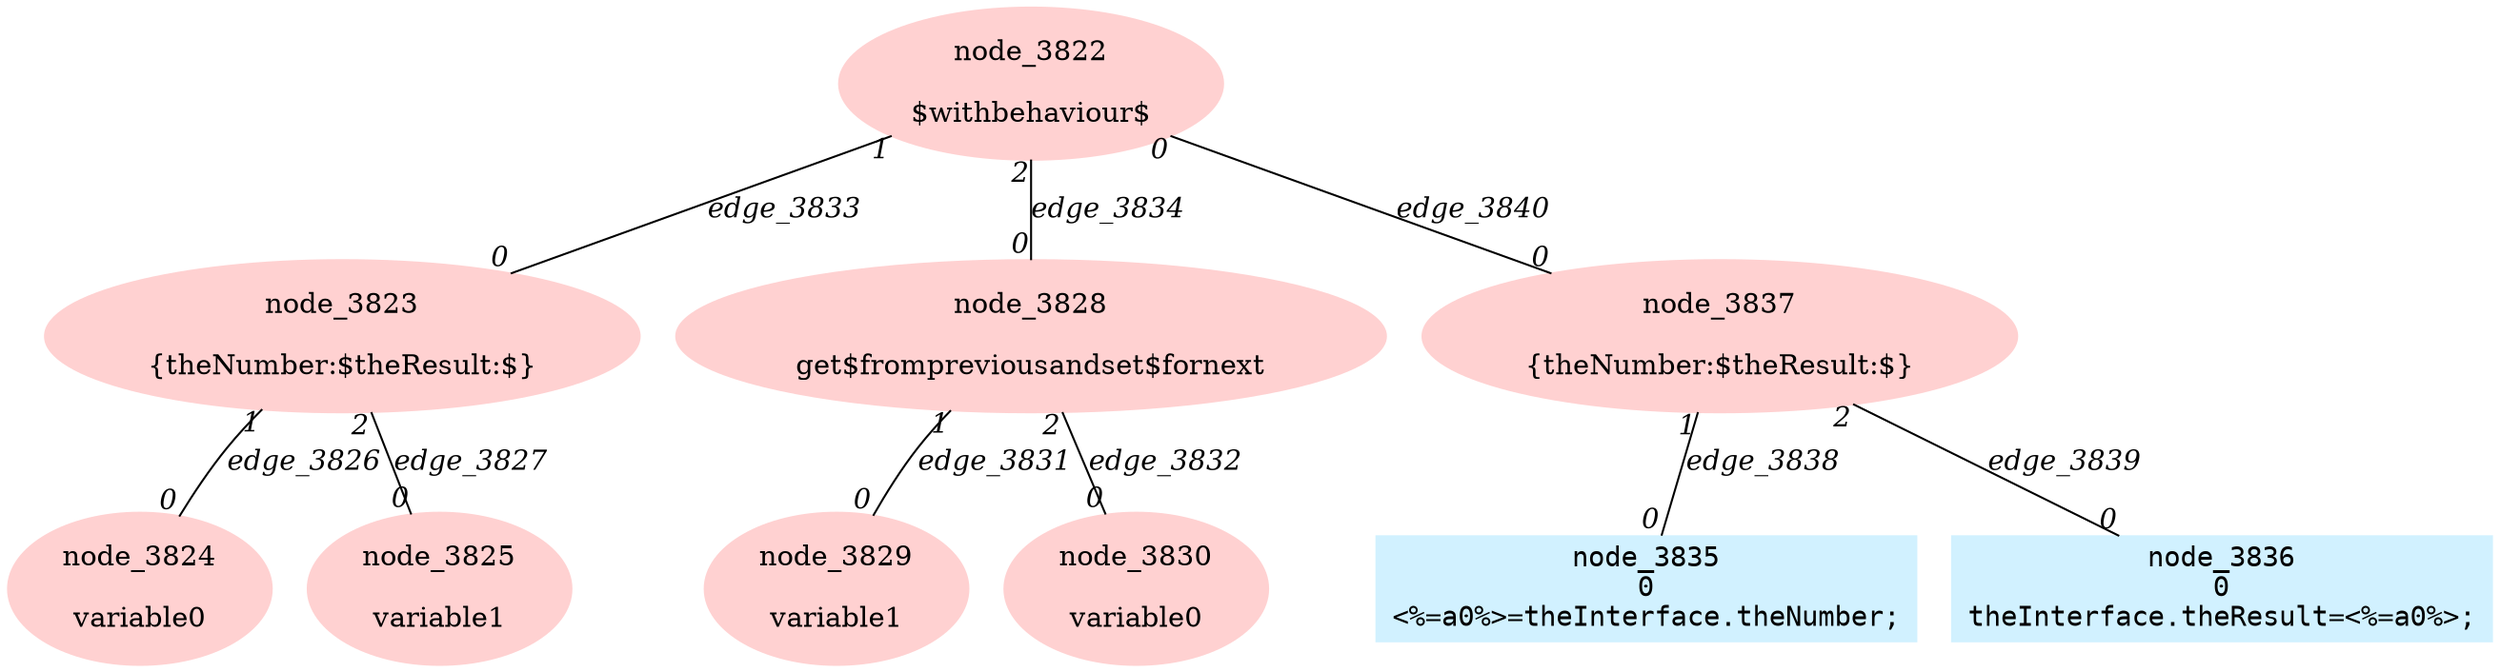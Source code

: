 digraph g{node_3822 [shape=ellipse, style=filled, color="#ffd1d1", label="node_3822

$withbehaviour$" ]
node_3823 [shape=ellipse, style=filled, color="#ffd1d1", label="node_3823

{theNumber:$theResult:$}" ]
node_3824 [shape=ellipse, style=filled, color="#ffd1d1", label="node_3824

variable0" ]
node_3825 [shape=ellipse, style=filled, color="#ffd1d1", label="node_3825

variable1" ]
node_3828 [shape=ellipse, style=filled, color="#ffd1d1", label="node_3828

get$frompreviousandset$fornext" ]
node_3829 [shape=ellipse, style=filled, color="#ffd1d1", label="node_3829

variable1" ]
node_3830 [shape=ellipse, style=filled, color="#ffd1d1", label="node_3830

variable0" ]
node_3837 [shape=ellipse, style=filled, color="#ffd1d1", label="node_3837

{theNumber:$theResult:$}" ]
node_3835 [shape=box, style=filled, color="#d1f1ff", fontname="Courier", label="node_3835
0
<%=a0%>=theInterface.theNumber;
" ]
node_3836 [shape=box, style=filled, color="#d1f1ff", fontname="Courier", label="node_3836
0
theInterface.theResult=<%=a0%>;
" ]
node_3823 -> node_3824 [dir=none, arrowHead=none, fontname="Times-Italic", label="edge_3826",  headlabel="0", taillabel="1" ]
node_3823 -> node_3825 [dir=none, arrowHead=none, fontname="Times-Italic", label="edge_3827",  headlabel="0", taillabel="2" ]
node_3828 -> node_3829 [dir=none, arrowHead=none, fontname="Times-Italic", label="edge_3831",  headlabel="0", taillabel="1" ]
node_3828 -> node_3830 [dir=none, arrowHead=none, fontname="Times-Italic", label="edge_3832",  headlabel="0", taillabel="2" ]
node_3822 -> node_3823 [dir=none, arrowHead=none, fontname="Times-Italic", label="edge_3833",  headlabel="0", taillabel="1" ]
node_3822 -> node_3828 [dir=none, arrowHead=none, fontname="Times-Italic", label="edge_3834",  headlabel="0", taillabel="2" ]
node_3837 -> node_3835 [dir=none, arrowHead=none, fontname="Times-Italic", label="edge_3838",  headlabel="0", taillabel="1" ]
node_3837 -> node_3836 [dir=none, arrowHead=none, fontname="Times-Italic", label="edge_3839",  headlabel="0", taillabel="2" ]
node_3822 -> node_3837 [dir=none, arrowHead=none, fontname="Times-Italic", label="edge_3840",  headlabel="0", taillabel="0" ]
}